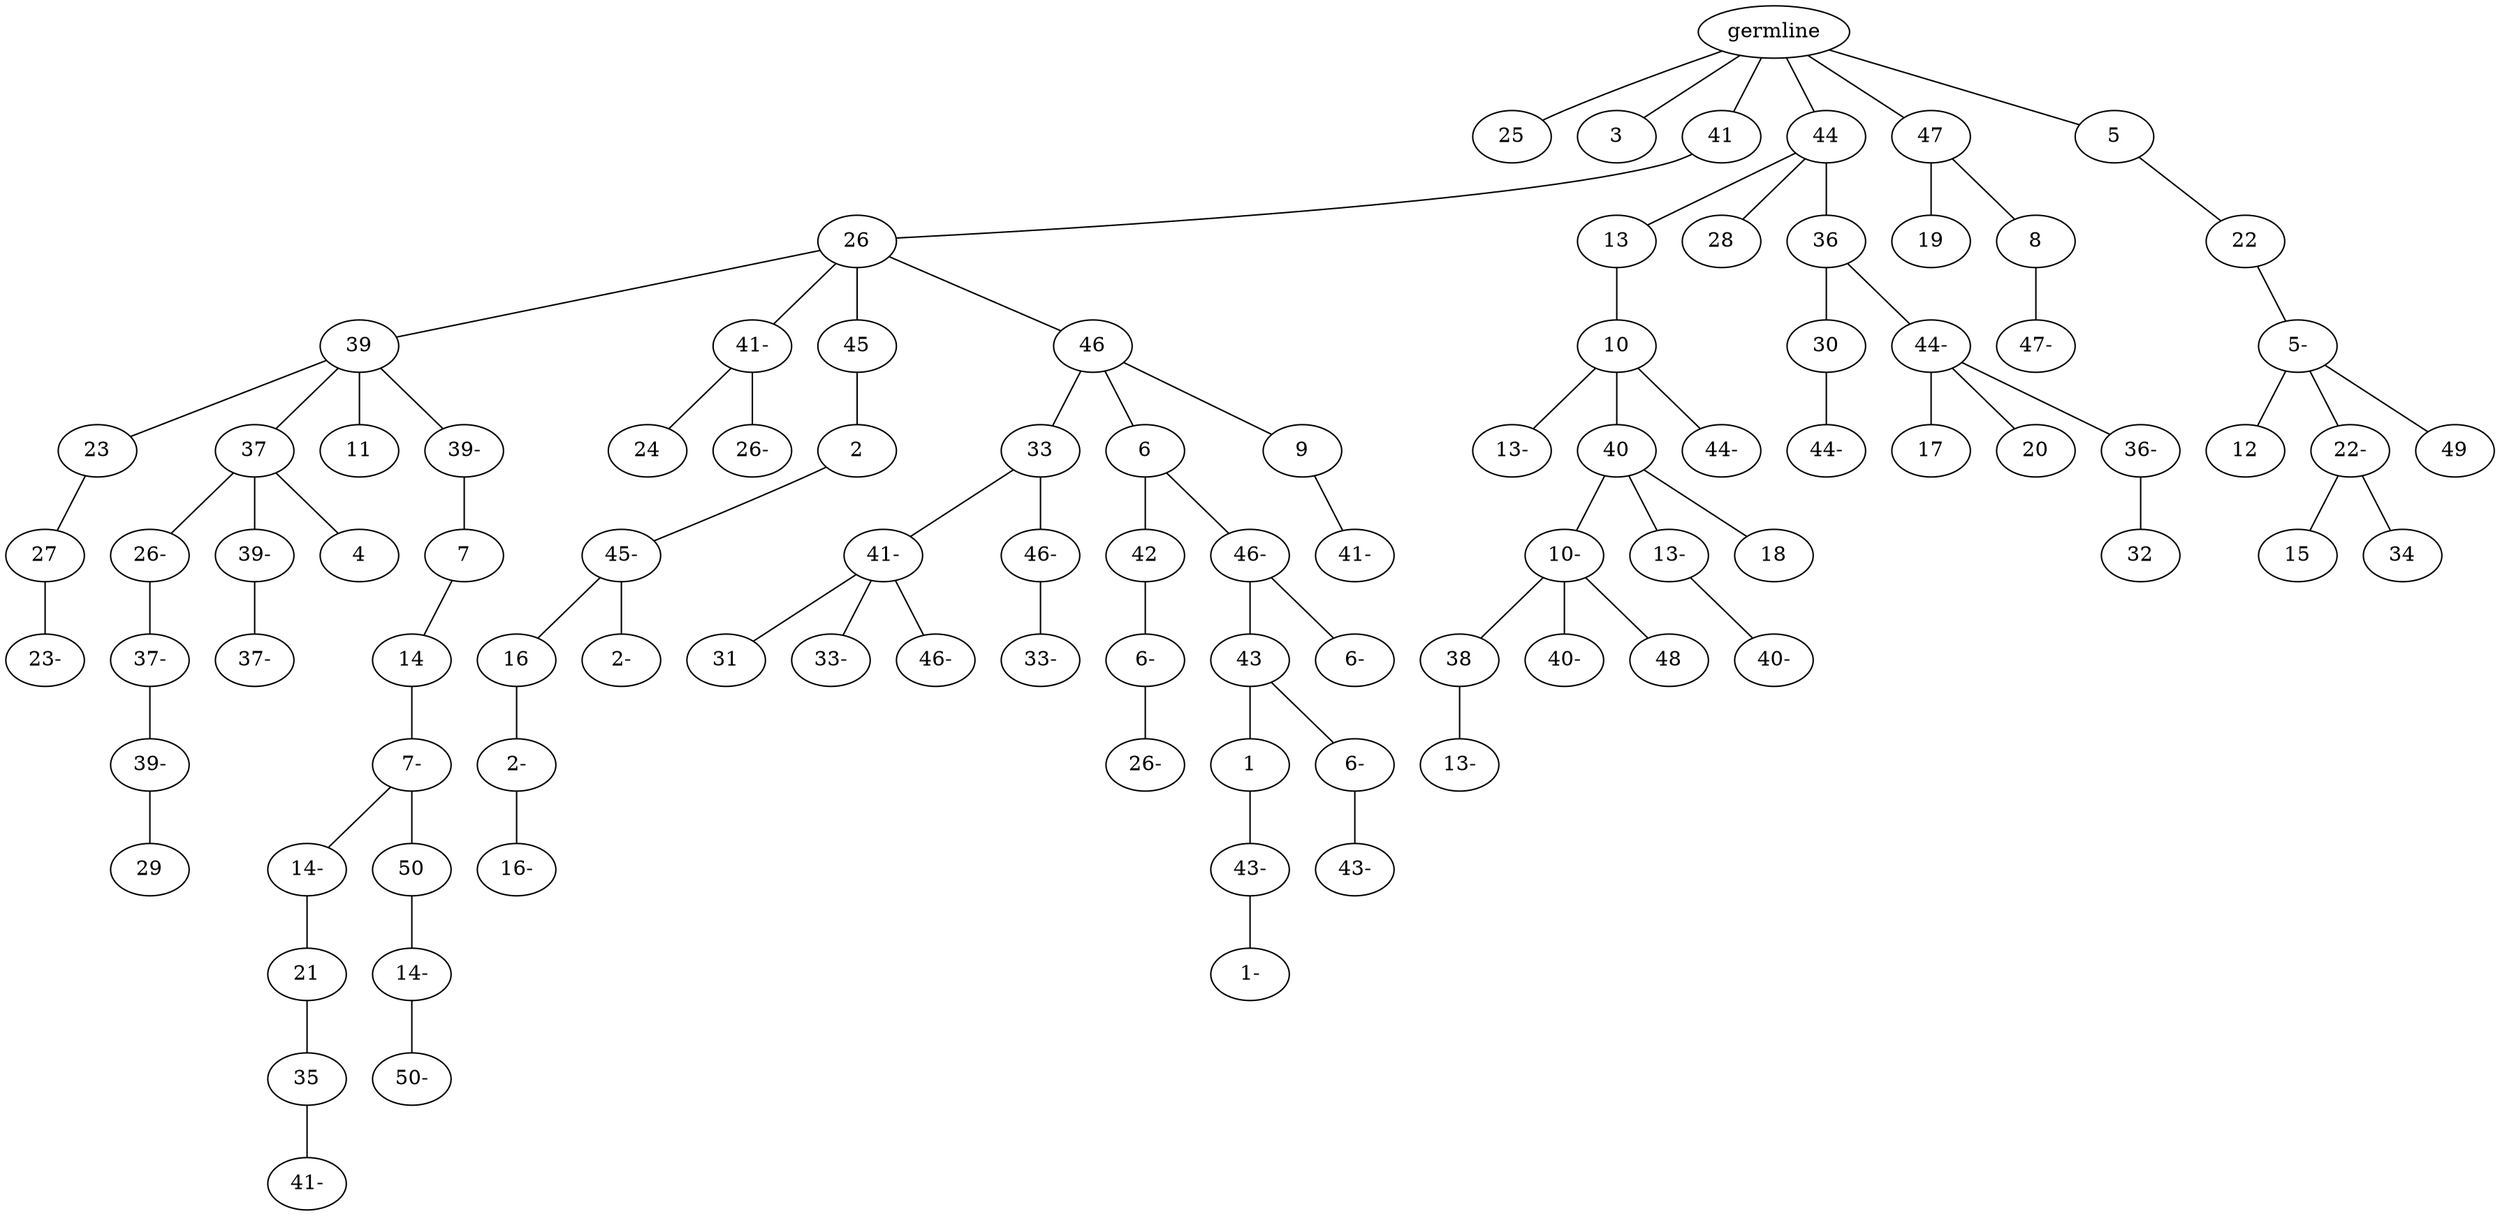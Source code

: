 graph tree {
    "140579932624880" [label="germline"];
    "140579933069520" [label="25"];
    "140579933069808" [label="3"];
    "140579933070048" [label="41"];
    "140579933018000" [label="26"];
    "140579933019344" [label="39"];
    "140579933018624" [label="23"];
    "140579933017520" [label="27"];
    "140579933016896" [label="23-"];
    "140579933018576" [label="37"];
    "140579933019392" [label="26-"];
    "140579933017280" [label="37-"];
    "140579933018960" [label="39-"];
    "140579933018096" [label="29"];
    "140579933017712" [label="39-"];
    "140579933019296" [label="37-"];
    "140579933016608" [label="4"];
    "140579933016128" [label="11"];
    "140579933016800" [label="39-"];
    "140579933017136" [label="7"];
    "140579933018528" [label="14"];
    "140579933019152" [label="7-"];
    "140579933018384" [label="14-"];
    "140579933018048" [label="21"];
    "140579932965568" [label="35"];
    "140579932624160" [label="41-"];
    "140579933017664" [label="50"];
    "140579932962928" [label="14-"];
    "140579932963552" [label="50-"];
    "140579933017424" [label="41-"];
    "140579933019536" [label="24"];
    "140579933017184" [label="26-"];
    "140579933019824" [label="45"];
    "140579933018480" [label="2"];
    "140579933018192" [label="45-"];
    "140579933016560" [label="16"];
    "140579932963168" [label="2-"];
    "140579932966816" [label="16-"];
    "140579933019248" [label="2-"];
    "140579933017328" [label="46"];
    "140579933020064" [label="33"];
    "140579932965232" [label="41-"];
    "140579932963264" [label="31"];
    "140579932963792" [label="33-"];
    "140579932964080" [label="46-"];
    "140579932963456" [label="46-"];
    "140579932964560" [label="33-"];
    "140579933019632" [label="6"];
    "140579932965280" [label="42"];
    "140579932963216" [label="6-"];
    "140579932964224" [label="26-"];
    "140579932966672" [label="46-"];
    "140579932966624" [label="43"];
    "140579932966240" [label="1"];
    "140579932965760" [label="43-"];
    "140579932966528" [label="1-"];
    "140579932965088" [label="6-"];
    "140579932965328" [label="43-"];
    "140579932964176" [label="6-"];
    "140579933017760" [label="9"];
    "140579932965136" [label="41-"];
    "140579933071584" [label="44"];
    "140579933018864" [label="13"];
    "140579933019008" [label="10"];
    "140579932964944" [label="13-"];
    "140579932965376" [label="40"];
    "140579932966720" [label="10-"];
    "140579932966144" [label="38"];
    "140579932964032" [label="13-"];
    "140579932965904" [label="40-"];
    "140579932965808" [label="48"];
    "140579932964896" [label="13-"];
    "140579932966048" [label="40-"];
    "140579932963840" [label="18"];
    "140579932962880" [label="44-"];
    "140579933017040" [label="28"];
    "140579933018672" [label="36"];
    "140579932963696" [label="30"];
    "140579932965184" [label="44-"];
    "140579932965712" [label="44-"];
    "140579932946288" [label="17"];
    "140579932944944" [label="20"];
    "140579932945280" [label="36-"];
    "140579932945520" [label="32"];
    "140579933070144" [label="47"];
    "140579932964272" [label="19"];
    "140579932965616" [label="8"];
    "140579932944896" [label="47-"];
    "140579933016656" [label="5"];
    "140579932944272" [label="22"];
    "140579932945904" [label="5-"];
    "140579932945328" [label="12"];
    "140579932946096" [label="22-"];
    "140579932945760" [label="15"];
    "140579932944416" [label="34"];
    "140579932944368" [label="49"];
    "140579932624880" -- "140579933069520";
    "140579932624880" -- "140579933069808";
    "140579932624880" -- "140579933070048";
    "140579932624880" -- "140579933071584";
    "140579932624880" -- "140579933070144";
    "140579932624880" -- "140579933016656";
    "140579933070048" -- "140579933018000";
    "140579933018000" -- "140579933019344";
    "140579933018000" -- "140579933017424";
    "140579933018000" -- "140579933019824";
    "140579933018000" -- "140579933017328";
    "140579933019344" -- "140579933018624";
    "140579933019344" -- "140579933018576";
    "140579933019344" -- "140579933016128";
    "140579933019344" -- "140579933016800";
    "140579933018624" -- "140579933017520";
    "140579933017520" -- "140579933016896";
    "140579933018576" -- "140579933019392";
    "140579933018576" -- "140579933017712";
    "140579933018576" -- "140579933016608";
    "140579933019392" -- "140579933017280";
    "140579933017280" -- "140579933018960";
    "140579933018960" -- "140579933018096";
    "140579933017712" -- "140579933019296";
    "140579933016800" -- "140579933017136";
    "140579933017136" -- "140579933018528";
    "140579933018528" -- "140579933019152";
    "140579933019152" -- "140579933018384";
    "140579933019152" -- "140579933017664";
    "140579933018384" -- "140579933018048";
    "140579933018048" -- "140579932965568";
    "140579932965568" -- "140579932624160";
    "140579933017664" -- "140579932962928";
    "140579932962928" -- "140579932963552";
    "140579933017424" -- "140579933019536";
    "140579933017424" -- "140579933017184";
    "140579933019824" -- "140579933018480";
    "140579933018480" -- "140579933018192";
    "140579933018192" -- "140579933016560";
    "140579933018192" -- "140579933019248";
    "140579933016560" -- "140579932963168";
    "140579932963168" -- "140579932966816";
    "140579933017328" -- "140579933020064";
    "140579933017328" -- "140579933019632";
    "140579933017328" -- "140579933017760";
    "140579933020064" -- "140579932965232";
    "140579933020064" -- "140579932963456";
    "140579932965232" -- "140579932963264";
    "140579932965232" -- "140579932963792";
    "140579932965232" -- "140579932964080";
    "140579932963456" -- "140579932964560";
    "140579933019632" -- "140579932965280";
    "140579933019632" -- "140579932966672";
    "140579932965280" -- "140579932963216";
    "140579932963216" -- "140579932964224";
    "140579932966672" -- "140579932966624";
    "140579932966672" -- "140579932964176";
    "140579932966624" -- "140579932966240";
    "140579932966624" -- "140579932965088";
    "140579932966240" -- "140579932965760";
    "140579932965760" -- "140579932966528";
    "140579932965088" -- "140579932965328";
    "140579933017760" -- "140579932965136";
    "140579933071584" -- "140579933018864";
    "140579933071584" -- "140579933017040";
    "140579933071584" -- "140579933018672";
    "140579933018864" -- "140579933019008";
    "140579933019008" -- "140579932964944";
    "140579933019008" -- "140579932965376";
    "140579933019008" -- "140579932962880";
    "140579932965376" -- "140579932966720";
    "140579932965376" -- "140579932964896";
    "140579932965376" -- "140579932963840";
    "140579932966720" -- "140579932966144";
    "140579932966720" -- "140579932965904";
    "140579932966720" -- "140579932965808";
    "140579932966144" -- "140579932964032";
    "140579932964896" -- "140579932966048";
    "140579933018672" -- "140579932963696";
    "140579933018672" -- "140579932965712";
    "140579932963696" -- "140579932965184";
    "140579932965712" -- "140579932946288";
    "140579932965712" -- "140579932944944";
    "140579932965712" -- "140579932945280";
    "140579932945280" -- "140579932945520";
    "140579933070144" -- "140579932964272";
    "140579933070144" -- "140579932965616";
    "140579932965616" -- "140579932944896";
    "140579933016656" -- "140579932944272";
    "140579932944272" -- "140579932945904";
    "140579932945904" -- "140579932945328";
    "140579932945904" -- "140579932946096";
    "140579932945904" -- "140579932944368";
    "140579932946096" -- "140579932945760";
    "140579932946096" -- "140579932944416";
}
